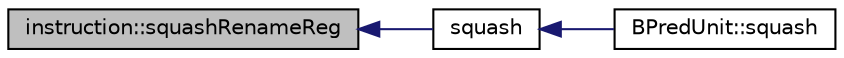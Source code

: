 digraph G
{
  edge [fontname="Helvetica",fontsize="10",labelfontname="Helvetica",labelfontsize="10"];
  node [fontname="Helvetica",fontsize="10",shape=record];
  rankdir=LR;
  Node1 [label="instruction::squashRenameReg",height=0.2,width=0.4,color="black", fillcolor="grey75", style="filled" fontcolor="black"];
  Node1 -> Node2 [dir=back,color="midnightblue",fontsize="10",style="solid"];
  Node2 [label="squash",height=0.2,width=0.4,color="black", fillcolor="white", style="filled",URL="$bkEnd_8cpp.html#ab66b103fb7f2942ca9fd5379cf47893f"];
  Node2 -> Node3 [dir=back,color="midnightblue",fontsize="10",style="solid"];
  Node3 [label="BPredUnit::squash",height=0.2,width=0.4,color="black", fillcolor="white", style="filled",URL="$classBPredUnit.html#a78e6f48f8a11db90daab850527d48aa7"];
}
